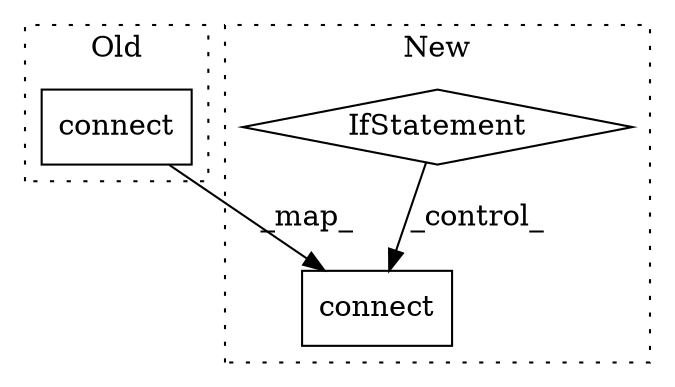 digraph G {
subgraph cluster0 {
1 [label="connect" a="32" s="16145,16178" l="8,1" shape="box"];
label = "Old";
style="dotted";
}
subgraph cluster1 {
2 [label="connect" a="32" s="16452,16485" l="8,1" shape="box"];
3 [label="IfStatement" a="25" s="16211,16229" l="4,2" shape="diamond"];
label = "New";
style="dotted";
}
1 -> 2 [label="_map_"];
3 -> 2 [label="_control_"];
}